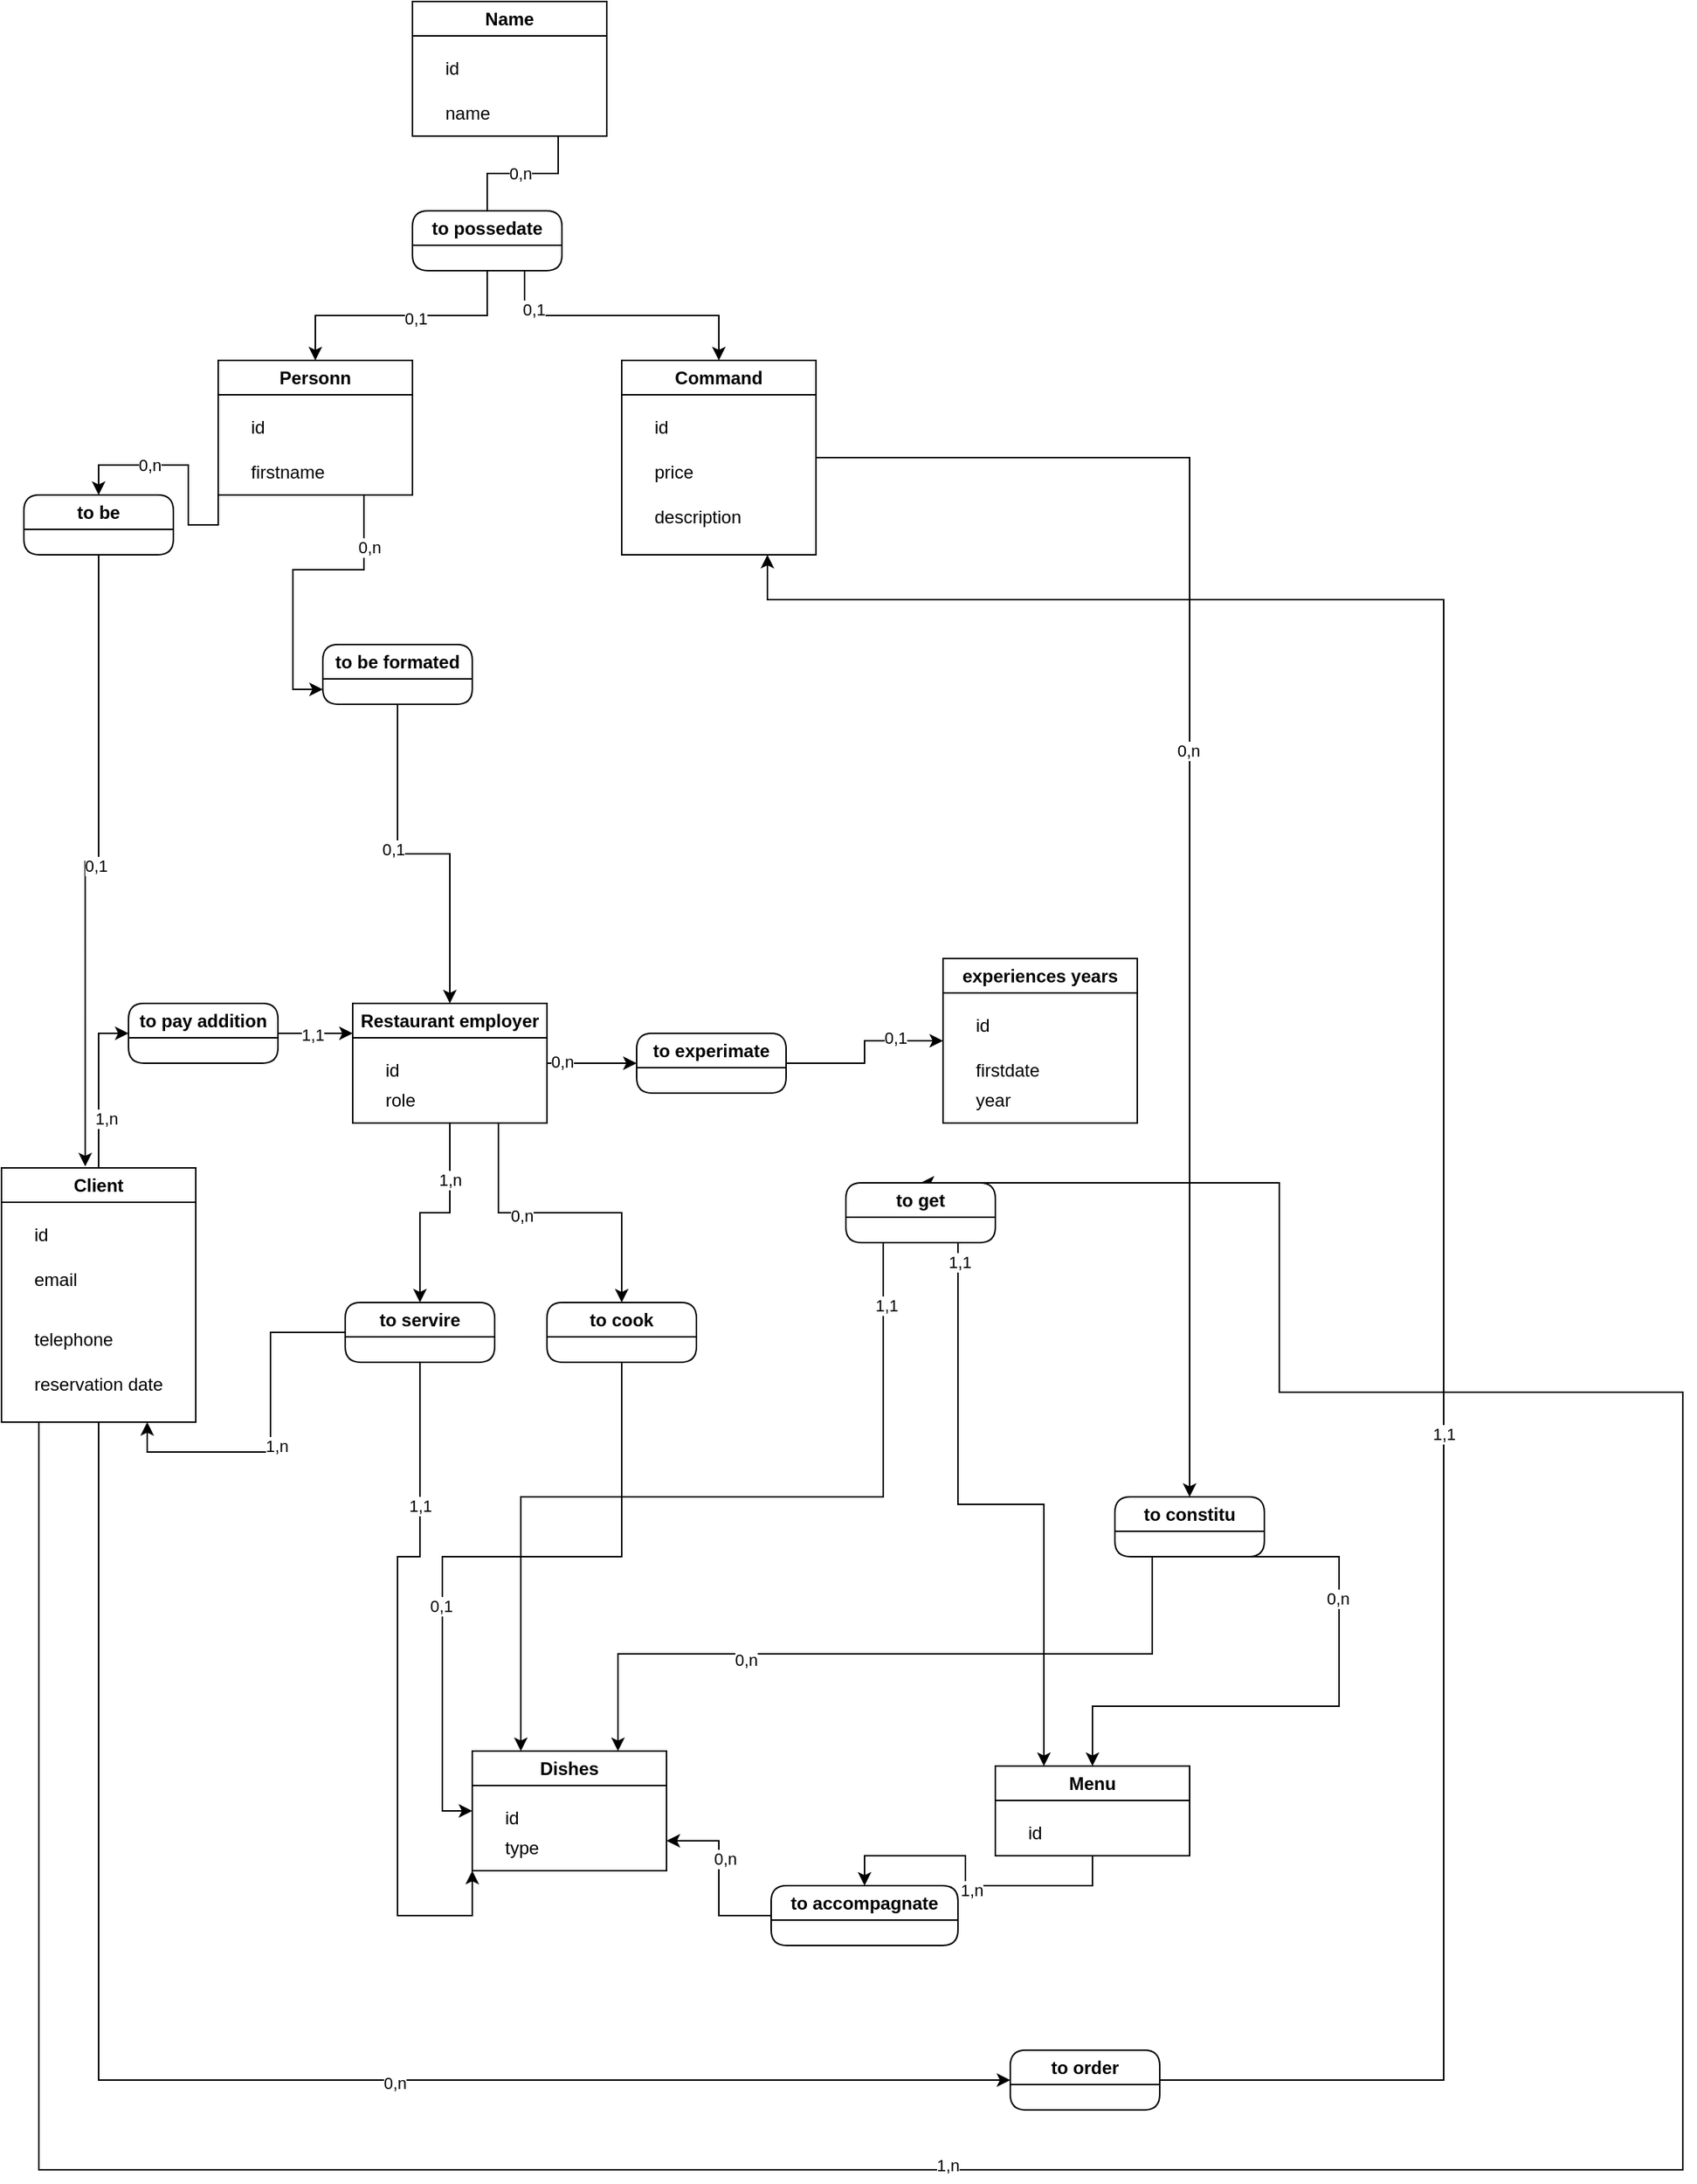 <mxfile version="26.0.11">
  <diagram name="Page-1" id="PlA0bTD1htJH5vswvW3-">
    <mxGraphModel dx="1434" dy="786" grid="1" gridSize="10" guides="1" tooltips="1" connect="1" arrows="1" fold="1" page="1" pageScale="1" pageWidth="827" pageHeight="1169" math="0" shadow="0">
      <root>
        <mxCell id="0" />
        <mxCell id="1" parent="0" />
        <mxCell id="Mnq4h092WNaVHmd3vgpn-191" style="edgeStyle=orthogonalEdgeStyle;rounded=0;orthogonalLoop=1;jettySize=auto;html=1;exitX=0.75;exitY=1;exitDx=0;exitDy=0;endArrow=none;startFill=0;" parent="1" source="Mnq4h092WNaVHmd3vgpn-177" target="Mnq4h092WNaVHmd3vgpn-183" edge="1">
          <mxGeometry relative="1" as="geometry" />
        </mxCell>
        <mxCell id="WmfGTkzMxAjrMjGQDUst-5" value="0,n" style="edgeLabel;html=1;align=center;verticalAlign=middle;resizable=0;points=[];" vertex="1" connectable="0" parent="Mnq4h092WNaVHmd3vgpn-191">
          <mxGeometry x="0.063" relative="1" as="geometry">
            <mxPoint x="1" as="offset" />
          </mxGeometry>
        </mxCell>
        <mxCell id="Mnq4h092WNaVHmd3vgpn-177" value="Name" style="swimlane;whiteSpace=wrap;html=1;" parent="1" vertex="1">
          <mxGeometry x="300" y="40" width="130" height="90" as="geometry" />
        </mxCell>
        <mxCell id="Mnq4h092WNaVHmd3vgpn-178" value="id" style="text;html=1;align=left;verticalAlign=middle;resizable=0;points=[];autosize=1;strokeColor=none;fillColor=none;" parent="Mnq4h092WNaVHmd3vgpn-177" vertex="1">
          <mxGeometry x="20" y="30" width="30" height="30" as="geometry" />
        </mxCell>
        <mxCell id="Mnq4h092WNaVHmd3vgpn-179" value="name" style="text;html=1;align=left;verticalAlign=middle;resizable=0;points=[];autosize=1;strokeColor=none;fillColor=none;" parent="Mnq4h092WNaVHmd3vgpn-177" vertex="1">
          <mxGeometry x="20" y="60" width="50" height="30" as="geometry" />
        </mxCell>
        <mxCell id="WmfGTkzMxAjrMjGQDUst-4" style="edgeStyle=orthogonalEdgeStyle;rounded=0;orthogonalLoop=1;jettySize=auto;html=1;entryX=0.5;entryY=0;entryDx=0;entryDy=0;" edge="1" parent="1" source="Mnq4h092WNaVHmd3vgpn-183" target="WmfGTkzMxAjrMjGQDUst-1">
          <mxGeometry relative="1" as="geometry" />
        </mxCell>
        <mxCell id="WmfGTkzMxAjrMjGQDUst-6" value="0,1" style="edgeLabel;html=1;align=center;verticalAlign=middle;resizable=0;points=[];" vertex="1" connectable="0" parent="WmfGTkzMxAjrMjGQDUst-4">
          <mxGeometry x="-0.11" y="2" relative="1" as="geometry">
            <mxPoint as="offset" />
          </mxGeometry>
        </mxCell>
        <mxCell id="WmfGTkzMxAjrMjGQDUst-10" style="edgeStyle=orthogonalEdgeStyle;rounded=0;orthogonalLoop=1;jettySize=auto;html=1;exitX=0.75;exitY=1;exitDx=0;exitDy=0;" edge="1" parent="1" source="Mnq4h092WNaVHmd3vgpn-183" target="WmfGTkzMxAjrMjGQDUst-7">
          <mxGeometry relative="1" as="geometry" />
        </mxCell>
        <mxCell id="WmfGTkzMxAjrMjGQDUst-108" value="0,1&lt;div&gt;&lt;br&gt;&lt;/div&gt;" style="edgeLabel;html=1;align=center;verticalAlign=middle;resizable=0;points=[];" vertex="1" connectable="0" parent="WmfGTkzMxAjrMjGQDUst-10">
          <mxGeometry x="-0.621" y="-3" relative="1" as="geometry">
            <mxPoint as="offset" />
          </mxGeometry>
        </mxCell>
        <mxCell id="Mnq4h092WNaVHmd3vgpn-183" value="to possedate" style="swimlane;whiteSpace=wrap;html=1;rounded=1;" parent="1" vertex="1">
          <mxGeometry x="300" y="180" width="100" height="40" as="geometry" />
        </mxCell>
        <mxCell id="WmfGTkzMxAjrMjGQDUst-27" style="edgeStyle=orthogonalEdgeStyle;rounded=0;orthogonalLoop=1;jettySize=auto;html=1;exitX=0;exitY=1;exitDx=0;exitDy=0;entryX=0.5;entryY=0;entryDx=0;entryDy=0;" edge="1" parent="1" source="WmfGTkzMxAjrMjGQDUst-1" target="WmfGTkzMxAjrMjGQDUst-23">
          <mxGeometry relative="1" as="geometry" />
        </mxCell>
        <mxCell id="WmfGTkzMxAjrMjGQDUst-34" value="0,n" style="edgeLabel;html=1;align=center;verticalAlign=middle;resizable=0;points=[];" vertex="1" connectable="0" parent="WmfGTkzMxAjrMjGQDUst-27">
          <mxGeometry x="0.325" relative="1" as="geometry">
            <mxPoint as="offset" />
          </mxGeometry>
        </mxCell>
        <mxCell id="WmfGTkzMxAjrMjGQDUst-29" style="edgeStyle=orthogonalEdgeStyle;rounded=0;orthogonalLoop=1;jettySize=auto;html=1;exitX=0.75;exitY=1;exitDx=0;exitDy=0;entryX=0;entryY=0.75;entryDx=0;entryDy=0;" edge="1" parent="1" source="WmfGTkzMxAjrMjGQDUst-1" target="WmfGTkzMxAjrMjGQDUst-24">
          <mxGeometry relative="1" as="geometry" />
        </mxCell>
        <mxCell id="WmfGTkzMxAjrMjGQDUst-36" value="0,n" style="edgeLabel;html=1;align=center;verticalAlign=middle;resizable=0;points=[];" vertex="1" connectable="0" parent="WmfGTkzMxAjrMjGQDUst-29">
          <mxGeometry x="-0.646" y="3" relative="1" as="geometry">
            <mxPoint as="offset" />
          </mxGeometry>
        </mxCell>
        <mxCell id="WmfGTkzMxAjrMjGQDUst-1" value="Personn" style="swimlane;whiteSpace=wrap;html=1;" vertex="1" parent="1">
          <mxGeometry x="170" y="280" width="130" height="90" as="geometry" />
        </mxCell>
        <mxCell id="WmfGTkzMxAjrMjGQDUst-2" value="id" style="text;html=1;align=left;verticalAlign=middle;resizable=0;points=[];autosize=1;strokeColor=none;fillColor=none;" vertex="1" parent="WmfGTkzMxAjrMjGQDUst-1">
          <mxGeometry x="20" y="30" width="30" height="30" as="geometry" />
        </mxCell>
        <mxCell id="WmfGTkzMxAjrMjGQDUst-3" value="firstname" style="text;html=1;align=left;verticalAlign=middle;resizable=0;points=[];autosize=1;strokeColor=none;fillColor=none;" vertex="1" parent="WmfGTkzMxAjrMjGQDUst-1">
          <mxGeometry x="20" y="60" width="70" height="30" as="geometry" />
        </mxCell>
        <mxCell id="WmfGTkzMxAjrMjGQDUst-41" style="edgeStyle=orthogonalEdgeStyle;rounded=0;orthogonalLoop=1;jettySize=auto;html=1;entryX=0.5;entryY=0;entryDx=0;entryDy=0;" edge="1" parent="1" source="WmfGTkzMxAjrMjGQDUst-7" target="WmfGTkzMxAjrMjGQDUst-40">
          <mxGeometry relative="1" as="geometry" />
        </mxCell>
        <mxCell id="WmfGTkzMxAjrMjGQDUst-56" value="0,n" style="edgeLabel;html=1;align=center;verticalAlign=middle;resizable=0;points=[];" vertex="1" connectable="0" parent="WmfGTkzMxAjrMjGQDUst-41">
          <mxGeometry x="-0.057" y="-1" relative="1" as="geometry">
            <mxPoint as="offset" />
          </mxGeometry>
        </mxCell>
        <mxCell id="WmfGTkzMxAjrMjGQDUst-7" value="Command" style="swimlane;whiteSpace=wrap;html=1;" vertex="1" parent="1">
          <mxGeometry x="440" y="280" width="130" height="130" as="geometry" />
        </mxCell>
        <mxCell id="WmfGTkzMxAjrMjGQDUst-8" value="id" style="text;html=1;align=left;verticalAlign=middle;resizable=0;points=[];autosize=1;strokeColor=none;fillColor=none;" vertex="1" parent="WmfGTkzMxAjrMjGQDUst-7">
          <mxGeometry x="20" y="30" width="30" height="30" as="geometry" />
        </mxCell>
        <mxCell id="WmfGTkzMxAjrMjGQDUst-9" value="price" style="text;html=1;align=left;verticalAlign=middle;resizable=0;points=[];autosize=1;strokeColor=none;fillColor=none;" vertex="1" parent="WmfGTkzMxAjrMjGQDUst-7">
          <mxGeometry x="20" y="60" width="50" height="30" as="geometry" />
        </mxCell>
        <mxCell id="WmfGTkzMxAjrMjGQDUst-11" value="description" style="text;html=1;align=left;verticalAlign=middle;resizable=0;points=[];autosize=1;strokeColor=none;fillColor=none;" vertex="1" parent="WmfGTkzMxAjrMjGQDUst-7">
          <mxGeometry x="20" y="90" width="80" height="30" as="geometry" />
        </mxCell>
        <mxCell id="WmfGTkzMxAjrMjGQDUst-32" style="edgeStyle=orthogonalEdgeStyle;rounded=0;orthogonalLoop=1;jettySize=auto;html=1;entryX=0;entryY=0.5;entryDx=0;entryDy=0;" edge="1" parent="1" source="WmfGTkzMxAjrMjGQDUst-12" target="WmfGTkzMxAjrMjGQDUst-31">
          <mxGeometry relative="1" as="geometry">
            <Array as="points">
              <mxPoint x="90" y="1430" />
            </Array>
          </mxGeometry>
        </mxCell>
        <mxCell id="WmfGTkzMxAjrMjGQDUst-38" value="0,n" style="edgeLabel;html=1;align=center;verticalAlign=middle;resizable=0;points=[];" vertex="1" connectable="0" parent="WmfGTkzMxAjrMjGQDUst-32">
          <mxGeometry x="0.215" y="-2" relative="1" as="geometry">
            <mxPoint as="offset" />
          </mxGeometry>
        </mxCell>
        <mxCell id="WmfGTkzMxAjrMjGQDUst-94" style="edgeStyle=orthogonalEdgeStyle;rounded=0;orthogonalLoop=1;jettySize=auto;html=1;entryX=0;entryY=0.5;entryDx=0;entryDy=0;" edge="1" parent="1" source="WmfGTkzMxAjrMjGQDUst-12" target="WmfGTkzMxAjrMjGQDUst-93">
          <mxGeometry relative="1" as="geometry" />
        </mxCell>
        <mxCell id="WmfGTkzMxAjrMjGQDUst-96" value="1,n" style="edgeLabel;html=1;align=center;verticalAlign=middle;resizable=0;points=[];" vertex="1" connectable="0" parent="WmfGTkzMxAjrMjGQDUst-94">
          <mxGeometry x="-0.4" y="-5" relative="1" as="geometry">
            <mxPoint as="offset" />
          </mxGeometry>
        </mxCell>
        <mxCell id="WmfGTkzMxAjrMjGQDUst-102" style="edgeStyle=orthogonalEdgeStyle;rounded=0;orthogonalLoop=1;jettySize=auto;html=1;entryX=0.5;entryY=0;entryDx=0;entryDy=0;" edge="1" parent="1" source="WmfGTkzMxAjrMjGQDUst-12" target="WmfGTkzMxAjrMjGQDUst-101">
          <mxGeometry relative="1" as="geometry">
            <Array as="points">
              <mxPoint x="50" y="1490" />
              <mxPoint x="1150" y="1490" />
              <mxPoint x="1150" y="970" />
              <mxPoint x="880" y="970" />
            </Array>
          </mxGeometry>
        </mxCell>
        <mxCell id="WmfGTkzMxAjrMjGQDUst-105" value="1,n" style="edgeLabel;html=1;align=center;verticalAlign=middle;resizable=0;points=[];" vertex="1" connectable="0" parent="WmfGTkzMxAjrMjGQDUst-102">
          <mxGeometry x="-0.2" y="3" relative="1" as="geometry">
            <mxPoint as="offset" />
          </mxGeometry>
        </mxCell>
        <mxCell id="WmfGTkzMxAjrMjGQDUst-12" value="Client" style="swimlane;whiteSpace=wrap;html=1;" vertex="1" parent="1">
          <mxGeometry x="25" y="820" width="130" height="170" as="geometry" />
        </mxCell>
        <mxCell id="WmfGTkzMxAjrMjGQDUst-13" value="id" style="text;html=1;align=left;verticalAlign=middle;resizable=0;points=[];autosize=1;strokeColor=none;fillColor=none;" vertex="1" parent="WmfGTkzMxAjrMjGQDUst-12">
          <mxGeometry x="20" y="30" width="30" height="30" as="geometry" />
        </mxCell>
        <mxCell id="WmfGTkzMxAjrMjGQDUst-15" value="email" style="text;html=1;align=left;verticalAlign=middle;resizable=0;points=[];autosize=1;strokeColor=none;fillColor=none;" vertex="1" parent="WmfGTkzMxAjrMjGQDUst-12">
          <mxGeometry x="20" y="60" width="50" height="30" as="geometry" />
        </mxCell>
        <mxCell id="WmfGTkzMxAjrMjGQDUst-16" value="telephone" style="text;html=1;align=left;verticalAlign=middle;resizable=0;points=[];autosize=1;strokeColor=none;fillColor=none;" vertex="1" parent="WmfGTkzMxAjrMjGQDUst-12">
          <mxGeometry x="20" y="100" width="80" height="30" as="geometry" />
        </mxCell>
        <mxCell id="WmfGTkzMxAjrMjGQDUst-17" value="reservation date" style="text;html=1;align=left;verticalAlign=middle;resizable=0;points=[];autosize=1;strokeColor=none;fillColor=none;" vertex="1" parent="WmfGTkzMxAjrMjGQDUst-12">
          <mxGeometry x="20" y="130" width="110" height="30" as="geometry" />
        </mxCell>
        <mxCell id="WmfGTkzMxAjrMjGQDUst-68" style="edgeStyle=orthogonalEdgeStyle;rounded=0;orthogonalLoop=1;jettySize=auto;html=1;" edge="1" parent="1" source="WmfGTkzMxAjrMjGQDUst-18" target="WmfGTkzMxAjrMjGQDUst-67">
          <mxGeometry relative="1" as="geometry" />
        </mxCell>
        <mxCell id="WmfGTkzMxAjrMjGQDUst-73" value="1,n" style="edgeLabel;html=1;align=center;verticalAlign=middle;resizable=0;points=[];" vertex="1" connectable="0" parent="WmfGTkzMxAjrMjGQDUst-68">
          <mxGeometry x="-0.46" relative="1" as="geometry">
            <mxPoint as="offset" />
          </mxGeometry>
        </mxCell>
        <mxCell id="WmfGTkzMxAjrMjGQDUst-84" style="edgeStyle=orthogonalEdgeStyle;rounded=0;orthogonalLoop=1;jettySize=auto;html=1;entryX=0;entryY=0.5;entryDx=0;entryDy=0;" edge="1" parent="1" source="WmfGTkzMxAjrMjGQDUst-18" target="WmfGTkzMxAjrMjGQDUst-79">
          <mxGeometry relative="1" as="geometry" />
        </mxCell>
        <mxCell id="WmfGTkzMxAjrMjGQDUst-86" value="0,n" style="edgeLabel;html=1;align=center;verticalAlign=middle;resizable=0;points=[];" vertex="1" connectable="0" parent="WmfGTkzMxAjrMjGQDUst-84">
          <mxGeometry x="-0.686" y="1" relative="1" as="geometry">
            <mxPoint as="offset" />
          </mxGeometry>
        </mxCell>
        <mxCell id="WmfGTkzMxAjrMjGQDUst-89" style="edgeStyle=orthogonalEdgeStyle;rounded=0;orthogonalLoop=1;jettySize=auto;html=1;exitX=0.75;exitY=1;exitDx=0;exitDy=0;entryX=0.5;entryY=0;entryDx=0;entryDy=0;" edge="1" parent="1" source="WmfGTkzMxAjrMjGQDUst-18" target="WmfGTkzMxAjrMjGQDUst-88">
          <mxGeometry relative="1" as="geometry" />
        </mxCell>
        <mxCell id="WmfGTkzMxAjrMjGQDUst-91" value="0,n" style="edgeLabel;html=1;align=center;verticalAlign=middle;resizable=0;points=[];" vertex="1" connectable="0" parent="WmfGTkzMxAjrMjGQDUst-89">
          <mxGeometry x="-0.263" y="-2" relative="1" as="geometry">
            <mxPoint x="1" as="offset" />
          </mxGeometry>
        </mxCell>
        <mxCell id="WmfGTkzMxAjrMjGQDUst-18" value="Restaurant employer" style="swimlane;whiteSpace=wrap;html=1;startSize=23;" vertex="1" parent="1">
          <mxGeometry x="260" y="710" width="130" height="80" as="geometry" />
        </mxCell>
        <mxCell id="WmfGTkzMxAjrMjGQDUst-19" value="id" style="text;html=1;align=left;verticalAlign=middle;resizable=0;points=[];autosize=1;strokeColor=none;fillColor=none;" vertex="1" parent="WmfGTkzMxAjrMjGQDUst-18">
          <mxGeometry x="20" y="30" width="30" height="30" as="geometry" />
        </mxCell>
        <mxCell id="WmfGTkzMxAjrMjGQDUst-78" value="role" style="text;html=1;align=left;verticalAlign=middle;resizable=0;points=[];autosize=1;strokeColor=none;fillColor=none;" vertex="1" parent="WmfGTkzMxAjrMjGQDUst-18">
          <mxGeometry x="20" y="50" width="40" height="30" as="geometry" />
        </mxCell>
        <mxCell id="WmfGTkzMxAjrMjGQDUst-23" value="to be" style="swimlane;whiteSpace=wrap;html=1;rounded=1;startSize=23;" vertex="1" parent="1">
          <mxGeometry x="40" y="370" width="100" height="40" as="geometry" />
        </mxCell>
        <mxCell id="WmfGTkzMxAjrMjGQDUst-30" style="edgeStyle=orthogonalEdgeStyle;rounded=0;orthogonalLoop=1;jettySize=auto;html=1;exitX=0.5;exitY=1;exitDx=0;exitDy=0;entryX=0.5;entryY=0;entryDx=0;entryDy=0;" edge="1" parent="1" source="WmfGTkzMxAjrMjGQDUst-24" target="WmfGTkzMxAjrMjGQDUst-18">
          <mxGeometry relative="1" as="geometry" />
        </mxCell>
        <mxCell id="WmfGTkzMxAjrMjGQDUst-37" value="0,1" style="edgeLabel;html=1;align=center;verticalAlign=middle;resizable=0;points=[];" vertex="1" connectable="0" parent="WmfGTkzMxAjrMjGQDUst-30">
          <mxGeometry x="-0.173" y="-3" relative="1" as="geometry">
            <mxPoint as="offset" />
          </mxGeometry>
        </mxCell>
        <mxCell id="WmfGTkzMxAjrMjGQDUst-24" value="to be formated" style="swimlane;whiteSpace=wrap;html=1;rounded=1;startSize=23;" vertex="1" parent="1">
          <mxGeometry x="240" y="470" width="100" height="40" as="geometry" />
        </mxCell>
        <mxCell id="WmfGTkzMxAjrMjGQDUst-28" style="edgeStyle=orthogonalEdgeStyle;rounded=0;orthogonalLoop=1;jettySize=auto;html=1;exitX=0.5;exitY=1;exitDx=0;exitDy=0;entryX=0.431;entryY=-0.006;entryDx=0;entryDy=0;entryPerimeter=0;" edge="1" parent="1" source="WmfGTkzMxAjrMjGQDUst-23" target="WmfGTkzMxAjrMjGQDUst-12">
          <mxGeometry relative="1" as="geometry" />
        </mxCell>
        <mxCell id="WmfGTkzMxAjrMjGQDUst-35" value="0,1" style="edgeLabel;html=1;align=center;verticalAlign=middle;resizable=0;points=[];" vertex="1" connectable="0" parent="WmfGTkzMxAjrMjGQDUst-28">
          <mxGeometry x="-0.01" y="3" relative="1" as="geometry">
            <mxPoint as="offset" />
          </mxGeometry>
        </mxCell>
        <mxCell id="WmfGTkzMxAjrMjGQDUst-33" style="edgeStyle=orthogonalEdgeStyle;rounded=0;orthogonalLoop=1;jettySize=auto;html=1;entryX=0.75;entryY=1;entryDx=0;entryDy=0;" edge="1" parent="1" source="WmfGTkzMxAjrMjGQDUst-31" target="WmfGTkzMxAjrMjGQDUst-7">
          <mxGeometry relative="1" as="geometry">
            <Array as="points">
              <mxPoint x="990" y="1430" />
              <mxPoint x="990" y="440" />
              <mxPoint x="538" y="440" />
            </Array>
          </mxGeometry>
        </mxCell>
        <mxCell id="WmfGTkzMxAjrMjGQDUst-39" value="1,1" style="edgeLabel;html=1;align=center;verticalAlign=middle;resizable=0;points=[];" vertex="1" connectable="0" parent="WmfGTkzMxAjrMjGQDUst-33">
          <mxGeometry x="-0.251" relative="1" as="geometry">
            <mxPoint as="offset" />
          </mxGeometry>
        </mxCell>
        <mxCell id="WmfGTkzMxAjrMjGQDUst-31" value="to order" style="swimlane;whiteSpace=wrap;html=1;rounded=1;startSize=23;" vertex="1" parent="1">
          <mxGeometry x="700" y="1410" width="100" height="40" as="geometry" />
        </mxCell>
        <mxCell id="WmfGTkzMxAjrMjGQDUst-50" style="edgeStyle=orthogonalEdgeStyle;rounded=0;orthogonalLoop=1;jettySize=auto;html=1;exitX=0.5;exitY=1;exitDx=0;exitDy=0;entryX=0.5;entryY=0;entryDx=0;entryDy=0;" edge="1" parent="1" source="WmfGTkzMxAjrMjGQDUst-40" target="WmfGTkzMxAjrMjGQDUst-42">
          <mxGeometry relative="1" as="geometry">
            <Array as="points">
              <mxPoint x="920" y="1180" />
              <mxPoint x="755" y="1180" />
            </Array>
          </mxGeometry>
        </mxCell>
        <mxCell id="WmfGTkzMxAjrMjGQDUst-55" value="0,n" style="edgeLabel;html=1;align=center;verticalAlign=middle;resizable=0;points=[];" vertex="1" connectable="0" parent="WmfGTkzMxAjrMjGQDUst-50">
          <mxGeometry x="-0.367" y="-1" relative="1" as="geometry">
            <mxPoint as="offset" />
          </mxGeometry>
        </mxCell>
        <mxCell id="WmfGTkzMxAjrMjGQDUst-53" style="edgeStyle=orthogonalEdgeStyle;rounded=0;orthogonalLoop=1;jettySize=auto;html=1;exitX=0.25;exitY=1;exitDx=0;exitDy=0;entryX=0.75;entryY=0;entryDx=0;entryDy=0;" edge="1" parent="1" source="WmfGTkzMxAjrMjGQDUst-40" target="WmfGTkzMxAjrMjGQDUst-47">
          <mxGeometry relative="1" as="geometry" />
        </mxCell>
        <mxCell id="WmfGTkzMxAjrMjGQDUst-59" value="0,n" style="edgeLabel;html=1;align=center;verticalAlign=middle;resizable=0;points=[];" vertex="1" connectable="0" parent="WmfGTkzMxAjrMjGQDUst-53">
          <mxGeometry x="0.384" y="4" relative="1" as="geometry">
            <mxPoint as="offset" />
          </mxGeometry>
        </mxCell>
        <mxCell id="WmfGTkzMxAjrMjGQDUst-40" value="to constitu" style="swimlane;whiteSpace=wrap;html=1;rounded=1;startSize=23;" vertex="1" parent="1">
          <mxGeometry x="770" y="1040" width="100" height="40" as="geometry" />
        </mxCell>
        <mxCell id="WmfGTkzMxAjrMjGQDUst-51" style="edgeStyle=orthogonalEdgeStyle;rounded=0;orthogonalLoop=1;jettySize=auto;html=1;exitX=0.5;exitY=1;exitDx=0;exitDy=0;entryX=0.5;entryY=0;entryDx=0;entryDy=0;" edge="1" parent="1" source="WmfGTkzMxAjrMjGQDUst-42" target="WmfGTkzMxAjrMjGQDUst-46">
          <mxGeometry relative="1" as="geometry" />
        </mxCell>
        <mxCell id="WmfGTkzMxAjrMjGQDUst-57" value="1,n" style="edgeLabel;html=1;align=center;verticalAlign=middle;resizable=0;points=[];" vertex="1" connectable="0" parent="WmfGTkzMxAjrMjGQDUst-51">
          <mxGeometry x="-0.046" y="2" relative="1" as="geometry">
            <mxPoint y="1" as="offset" />
          </mxGeometry>
        </mxCell>
        <mxCell id="WmfGTkzMxAjrMjGQDUst-42" value="Menu" style="swimlane;whiteSpace=wrap;html=1;" vertex="1" parent="1">
          <mxGeometry x="690" y="1220" width="130" height="60" as="geometry" />
        </mxCell>
        <mxCell id="WmfGTkzMxAjrMjGQDUst-43" value="id" style="text;html=1;align=left;verticalAlign=middle;resizable=0;points=[];autosize=1;strokeColor=none;fillColor=none;" vertex="1" parent="WmfGTkzMxAjrMjGQDUst-42">
          <mxGeometry x="20" y="30" width="30" height="30" as="geometry" />
        </mxCell>
        <mxCell id="WmfGTkzMxAjrMjGQDUst-52" style="edgeStyle=orthogonalEdgeStyle;rounded=0;orthogonalLoop=1;jettySize=auto;html=1;exitX=0;exitY=0.5;exitDx=0;exitDy=0;entryX=1;entryY=0.75;entryDx=0;entryDy=0;" edge="1" parent="1" source="WmfGTkzMxAjrMjGQDUst-46" target="WmfGTkzMxAjrMjGQDUst-47">
          <mxGeometry relative="1" as="geometry">
            <mxPoint x="440" y="1070" as="targetPoint" />
          </mxGeometry>
        </mxCell>
        <mxCell id="WmfGTkzMxAjrMjGQDUst-60" value="0,n" style="edgeLabel;html=1;align=center;verticalAlign=middle;resizable=0;points=[];" vertex="1" connectable="0" parent="WmfGTkzMxAjrMjGQDUst-52">
          <mxGeometry x="0.22" y="-4" relative="1" as="geometry">
            <mxPoint as="offset" />
          </mxGeometry>
        </mxCell>
        <mxCell id="WmfGTkzMxAjrMjGQDUst-46" value="to accompagnate" style="swimlane;whiteSpace=wrap;html=1;rounded=1;startSize=23;" vertex="1" parent="1">
          <mxGeometry x="540" y="1300" width="125" height="40" as="geometry" />
        </mxCell>
        <mxCell id="WmfGTkzMxAjrMjGQDUst-47" value="Dishes" style="swimlane;whiteSpace=wrap;html=1;" vertex="1" parent="1">
          <mxGeometry x="340" y="1210" width="130" height="80" as="geometry" />
        </mxCell>
        <mxCell id="WmfGTkzMxAjrMjGQDUst-48" value="id" style="text;html=1;align=left;verticalAlign=middle;resizable=0;points=[];autosize=1;strokeColor=none;fillColor=none;" vertex="1" parent="WmfGTkzMxAjrMjGQDUst-47">
          <mxGeometry x="20" y="30" width="30" height="30" as="geometry" />
        </mxCell>
        <mxCell id="WmfGTkzMxAjrMjGQDUst-49" value="type" style="text;html=1;align=left;verticalAlign=middle;resizable=0;points=[];autosize=1;strokeColor=none;fillColor=none;" vertex="1" parent="WmfGTkzMxAjrMjGQDUst-47">
          <mxGeometry x="20" y="50" width="50" height="30" as="geometry" />
        </mxCell>
        <mxCell id="WmfGTkzMxAjrMjGQDUst-76" style="edgeStyle=orthogonalEdgeStyle;rounded=0;orthogonalLoop=1;jettySize=auto;html=1;entryX=0.75;entryY=1;entryDx=0;entryDy=0;" edge="1" parent="1" source="WmfGTkzMxAjrMjGQDUst-67" target="WmfGTkzMxAjrMjGQDUst-12">
          <mxGeometry relative="1" as="geometry" />
        </mxCell>
        <mxCell id="WmfGTkzMxAjrMjGQDUst-77" value="1,n" style="edgeLabel;html=1;align=center;verticalAlign=middle;resizable=0;points=[];" vertex="1" connectable="0" parent="WmfGTkzMxAjrMjGQDUst-76">
          <mxGeometry x="0.085" y="4" relative="1" as="geometry">
            <mxPoint as="offset" />
          </mxGeometry>
        </mxCell>
        <mxCell id="WmfGTkzMxAjrMjGQDUst-99" style="edgeStyle=orthogonalEdgeStyle;rounded=0;orthogonalLoop=1;jettySize=auto;html=1;entryX=0;entryY=1;entryDx=0;entryDy=0;" edge="1" parent="1" source="WmfGTkzMxAjrMjGQDUst-67" target="WmfGTkzMxAjrMjGQDUst-47">
          <mxGeometry relative="1" as="geometry">
            <Array as="points">
              <mxPoint x="305" y="1080" />
              <mxPoint x="290" y="1080" />
              <mxPoint x="290" y="1320" />
              <mxPoint x="340" y="1320" />
            </Array>
          </mxGeometry>
        </mxCell>
        <mxCell id="WmfGTkzMxAjrMjGQDUst-100" value="1,1" style="edgeLabel;html=1;align=center;verticalAlign=middle;resizable=0;points=[];" vertex="1" connectable="0" parent="WmfGTkzMxAjrMjGQDUst-99">
          <mxGeometry x="-0.587" relative="1" as="geometry">
            <mxPoint as="offset" />
          </mxGeometry>
        </mxCell>
        <mxCell id="WmfGTkzMxAjrMjGQDUst-67" value="to servire" style="swimlane;whiteSpace=wrap;html=1;rounded=1;startSize=23;" vertex="1" parent="1">
          <mxGeometry x="255" y="910" width="100" height="40" as="geometry" />
        </mxCell>
        <mxCell id="WmfGTkzMxAjrMjGQDUst-85" style="edgeStyle=orthogonalEdgeStyle;rounded=0;orthogonalLoop=1;jettySize=auto;html=1;entryX=0;entryY=0.5;entryDx=0;entryDy=0;" edge="1" parent="1" source="WmfGTkzMxAjrMjGQDUst-79" target="WmfGTkzMxAjrMjGQDUst-80">
          <mxGeometry relative="1" as="geometry" />
        </mxCell>
        <mxCell id="WmfGTkzMxAjrMjGQDUst-87" value="0,1" style="edgeLabel;html=1;align=center;verticalAlign=middle;resizable=0;points=[];" vertex="1" connectable="0" parent="WmfGTkzMxAjrMjGQDUst-85">
          <mxGeometry x="0.47" y="2" relative="1" as="geometry">
            <mxPoint as="offset" />
          </mxGeometry>
        </mxCell>
        <mxCell id="WmfGTkzMxAjrMjGQDUst-79" value="to experimate" style="swimlane;whiteSpace=wrap;html=1;rounded=1;startSize=23;" vertex="1" parent="1">
          <mxGeometry x="450" y="730" width="100" height="40" as="geometry" />
        </mxCell>
        <mxCell id="WmfGTkzMxAjrMjGQDUst-80" value="experiences years" style="swimlane;whiteSpace=wrap;html=1;startSize=23;" vertex="1" parent="1">
          <mxGeometry x="655" y="680" width="130" height="110" as="geometry" />
        </mxCell>
        <mxCell id="WmfGTkzMxAjrMjGQDUst-81" value="id" style="text;html=1;align=left;verticalAlign=middle;resizable=0;points=[];autosize=1;strokeColor=none;fillColor=none;" vertex="1" parent="WmfGTkzMxAjrMjGQDUst-80">
          <mxGeometry x="20" y="30" width="30" height="30" as="geometry" />
        </mxCell>
        <mxCell id="WmfGTkzMxAjrMjGQDUst-82" value="year" style="text;html=1;align=left;verticalAlign=middle;resizable=0;points=[];autosize=1;strokeColor=none;fillColor=none;" vertex="1" parent="WmfGTkzMxAjrMjGQDUst-80">
          <mxGeometry x="20" y="80" width="50" height="30" as="geometry" />
        </mxCell>
        <mxCell id="WmfGTkzMxAjrMjGQDUst-83" value="firstdate" style="text;html=1;align=left;verticalAlign=middle;resizable=0;points=[];autosize=1;strokeColor=none;fillColor=none;" vertex="1" parent="WmfGTkzMxAjrMjGQDUst-80">
          <mxGeometry x="20" y="60" width="70" height="30" as="geometry" />
        </mxCell>
        <mxCell id="WmfGTkzMxAjrMjGQDUst-90" style="edgeStyle=orthogonalEdgeStyle;rounded=0;orthogonalLoop=1;jettySize=auto;html=1;exitX=0.5;exitY=1;exitDx=0;exitDy=0;entryX=0;entryY=0.5;entryDx=0;entryDy=0;" edge="1" parent="1" source="WmfGTkzMxAjrMjGQDUst-88" target="WmfGTkzMxAjrMjGQDUst-47">
          <mxGeometry relative="1" as="geometry" />
        </mxCell>
        <mxCell id="WmfGTkzMxAjrMjGQDUst-92" value="0,1" style="edgeLabel;html=1;align=center;verticalAlign=middle;resizable=0;points=[];" vertex="1" connectable="0" parent="WmfGTkzMxAjrMjGQDUst-90">
          <mxGeometry x="0.286" y="-1" relative="1" as="geometry">
            <mxPoint as="offset" />
          </mxGeometry>
        </mxCell>
        <mxCell id="WmfGTkzMxAjrMjGQDUst-88" value="to cook" style="swimlane;whiteSpace=wrap;html=1;rounded=1;startSize=23;" vertex="1" parent="1">
          <mxGeometry x="390" y="910" width="100" height="40" as="geometry" />
        </mxCell>
        <mxCell id="WmfGTkzMxAjrMjGQDUst-95" style="edgeStyle=orthogonalEdgeStyle;rounded=0;orthogonalLoop=1;jettySize=auto;html=1;entryX=0;entryY=0.25;entryDx=0;entryDy=0;" edge="1" parent="1" source="WmfGTkzMxAjrMjGQDUst-93" target="WmfGTkzMxAjrMjGQDUst-18">
          <mxGeometry relative="1" as="geometry" />
        </mxCell>
        <mxCell id="WmfGTkzMxAjrMjGQDUst-97" value="1,1" style="edgeLabel;html=1;align=center;verticalAlign=middle;resizable=0;points=[];" vertex="1" connectable="0" parent="WmfGTkzMxAjrMjGQDUst-95">
          <mxGeometry x="-0.08" y="-1" relative="1" as="geometry">
            <mxPoint as="offset" />
          </mxGeometry>
        </mxCell>
        <mxCell id="WmfGTkzMxAjrMjGQDUst-93" value="to pay addition" style="swimlane;whiteSpace=wrap;html=1;rounded=1;startSize=23;" vertex="1" parent="1">
          <mxGeometry x="110" y="710" width="100" height="40" as="geometry" />
        </mxCell>
        <mxCell id="WmfGTkzMxAjrMjGQDUst-103" style="edgeStyle=orthogonalEdgeStyle;rounded=0;orthogonalLoop=1;jettySize=auto;html=1;exitX=0.75;exitY=1;exitDx=0;exitDy=0;entryX=0.25;entryY=0;entryDx=0;entryDy=0;" edge="1" parent="1" source="WmfGTkzMxAjrMjGQDUst-101" target="WmfGTkzMxAjrMjGQDUst-42">
          <mxGeometry relative="1" as="geometry" />
        </mxCell>
        <mxCell id="WmfGTkzMxAjrMjGQDUst-107" value="1,1" style="edgeLabel;html=1;align=center;verticalAlign=middle;resizable=0;points=[];" vertex="1" connectable="0" parent="WmfGTkzMxAjrMjGQDUst-103">
          <mxGeometry x="-0.935" y="1" relative="1" as="geometry">
            <mxPoint as="offset" />
          </mxGeometry>
        </mxCell>
        <mxCell id="WmfGTkzMxAjrMjGQDUst-104" style="edgeStyle=orthogonalEdgeStyle;rounded=0;orthogonalLoop=1;jettySize=auto;html=1;exitX=0.25;exitY=1;exitDx=0;exitDy=0;entryX=0.25;entryY=0;entryDx=0;entryDy=0;" edge="1" parent="1" source="WmfGTkzMxAjrMjGQDUst-101" target="WmfGTkzMxAjrMjGQDUst-47">
          <mxGeometry relative="1" as="geometry" />
        </mxCell>
        <mxCell id="WmfGTkzMxAjrMjGQDUst-106" value="1,1" style="edgeLabel;html=1;align=center;verticalAlign=middle;resizable=0;points=[];" vertex="1" connectable="0" parent="WmfGTkzMxAjrMjGQDUst-104">
          <mxGeometry x="-0.856" y="2" relative="1" as="geometry">
            <mxPoint as="offset" />
          </mxGeometry>
        </mxCell>
        <mxCell id="WmfGTkzMxAjrMjGQDUst-101" value="to get" style="swimlane;whiteSpace=wrap;html=1;rounded=1;startSize=23;" vertex="1" parent="1">
          <mxGeometry x="590" y="830" width="100" height="40" as="geometry" />
        </mxCell>
      </root>
    </mxGraphModel>
  </diagram>
</mxfile>
